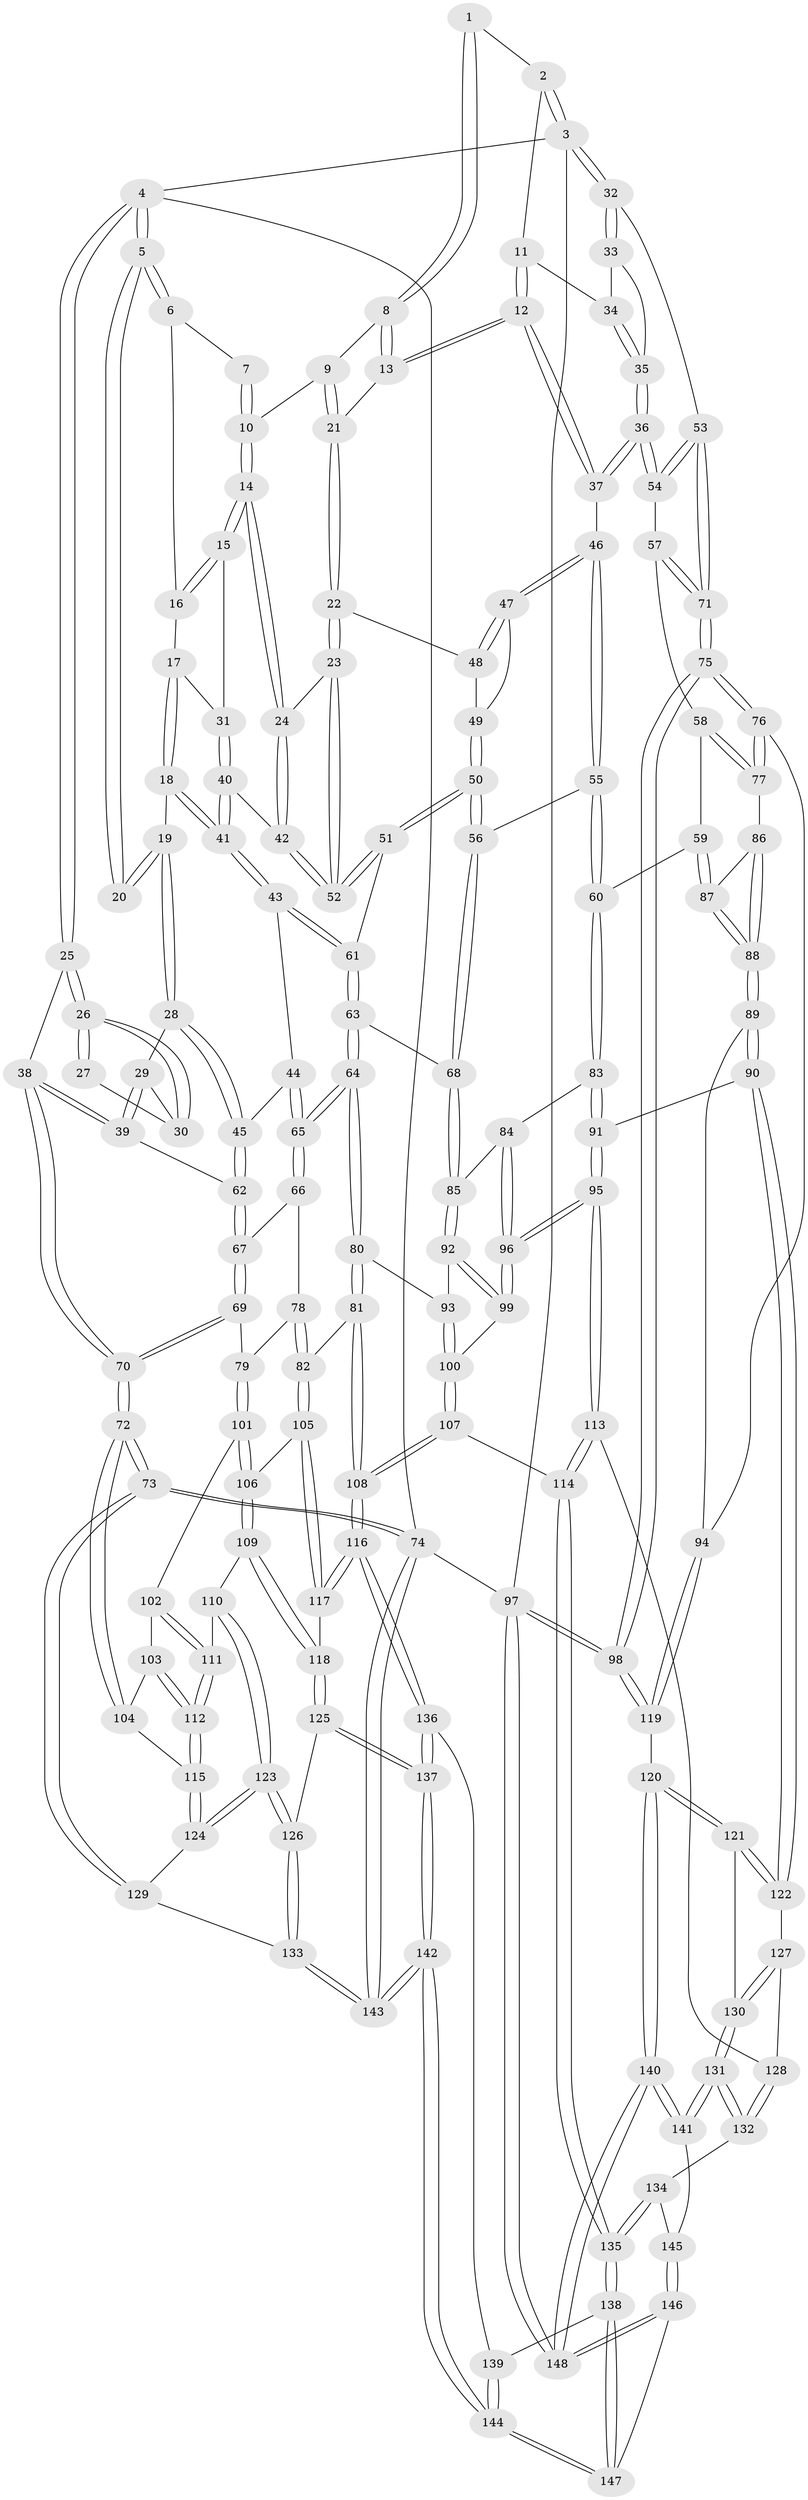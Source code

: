 // coarse degree distribution, {4: 0.35555555555555557, 5: 0.34444444444444444, 6: 0.12222222222222222, 3: 0.15555555555555556, 2: 0.011111111111111112, 7: 0.011111111111111112}
// Generated by graph-tools (version 1.1) at 2025/42/03/06/25 10:42:28]
// undirected, 148 vertices, 367 edges
graph export_dot {
graph [start="1"]
  node [color=gray90,style=filled];
  1 [pos="+0.8409222009648339+0"];
  2 [pos="+0.8882417979821271+0"];
  3 [pos="+1+0"];
  4 [pos="+0+0"];
  5 [pos="+0.30088976116564925+0"];
  6 [pos="+0.4027762174311564+0"];
  7 [pos="+0.5771230685878895+0"];
  8 [pos="+0.7259956998582372+0.019478852247737193"];
  9 [pos="+0.6917799754265164+0.041371863835943046"];
  10 [pos="+0.6205944431635554+0.039771847463419524"];
  11 [pos="+0.8449809064182708+0.08685836148657594"];
  12 [pos="+0.8200343809982925+0.12701637147565067"];
  13 [pos="+0.7856376693308558+0.1214769970825937"];
  14 [pos="+0.5889739697994614+0.10463113490117223"];
  15 [pos="+0.5782233941811986+0.10301294423845662"];
  16 [pos="+0.440339807324677+0"];
  17 [pos="+0.4599454682742194+0.08201824646515732"];
  18 [pos="+0.36574168311794997+0.12129431854215468"];
  19 [pos="+0.28842560588912924+0.05289201970897721"];
  20 [pos="+0.2648788408410654+0"];
  21 [pos="+0.7026771395727401+0.14336412585032848"];
  22 [pos="+0.6665646320707818+0.1671928612328908"];
  23 [pos="+0.6480300739716308+0.1685451088071476"];
  24 [pos="+0.6029702765996209+0.12449372207764677"];
  25 [pos="+0+0.09447394826362847"];
  26 [pos="+0+0.06620743927644344"];
  27 [pos="+0.21897737581929322+0"];
  28 [pos="+0.20809484442610626+0.2520439799274282"];
  29 [pos="+0.14106783149297308+0.12624991872993274"];
  30 [pos="+0.1451476790788752+0.08404465204128228"];
  31 [pos="+0.49715909645894674+0.12099044499550124"];
  32 [pos="+1+0"];
  33 [pos="+1+0"];
  34 [pos="+0.965356867574102+0.09267713381654949"];
  35 [pos="+0.9151515814589958+0.22576452804065536"];
  36 [pos="+0.9019938639905871+0.2541172863961476"];
  37 [pos="+0.8681115770103186+0.24237477956385875"];
  38 [pos="+0+0.15930102213073433"];
  39 [pos="+0+0.1784172537871149"];
  40 [pos="+0.44207139711745713+0.25097466935435275"];
  41 [pos="+0.4103773290030918+0.2581547206613288"];
  42 [pos="+0.4764608930915342+0.2601623924894128"];
  43 [pos="+0.3915514532101629+0.27420515532264744"];
  44 [pos="+0.3353156770684905+0.30248028763349066"];
  45 [pos="+0.2068036921748295+0.2832106950224494"];
  46 [pos="+0.8108836917738667+0.2715527634380828"];
  47 [pos="+0.786778156853835+0.2690562703699181"];
  48 [pos="+0.6899419891130102+0.19370439820566104"];
  49 [pos="+0.7019379892702855+0.29967038622856906"];
  50 [pos="+0.6200844929633724+0.3539459648227701"];
  51 [pos="+0.5935378691035509+0.3246596071835014"];
  52 [pos="+0.5835672744866293+0.30640091382240053"];
  53 [pos="+1+0.32435982099842325"];
  54 [pos="+0.9047274817933053+0.2561566328730736"];
  55 [pos="+0.752717777375189+0.45477529317168564"];
  56 [pos="+0.6295412659235261+0.3812773069024826"];
  57 [pos="+0.8847333332707626+0.418160531283296"];
  58 [pos="+0.861524901321055+0.4514171249869158"];
  59 [pos="+0.8004088944962051+0.477262487545939"];
  60 [pos="+0.7623945232744223+0.469001184472005"];
  61 [pos="+0.47376358483994474+0.4040252667883366"];
  62 [pos="+0.2065972059743887+0.28334427139092777"];
  63 [pos="+0.46103789767819686+0.49007292026541627"];
  64 [pos="+0.39805333266432846+0.5093708611416161"];
  65 [pos="+0.36867368564368924+0.4797874358594471"];
  66 [pos="+0.22232865373961055+0.48820888801501017"];
  67 [pos="+0.1804583767817883+0.3496582065694789"];
  68 [pos="+0.5414033617512553+0.501691108806249"];
  69 [pos="+0+0.4871497736858012"];
  70 [pos="+0+0.47535893243356453"];
  71 [pos="+1+0.3801055235756515"];
  72 [pos="+0+0.6260560671093062"];
  73 [pos="+0+0.8957896155132014"];
  74 [pos="+0+1"];
  75 [pos="+1+0.5054329105691334"];
  76 [pos="+1+0.5284249421013087"];
  77 [pos="+0.9921812696590501+0.5213030923079368"];
  78 [pos="+0.2199951383639065+0.49267071258943246"];
  79 [pos="+0.10225843253888266+0.5673133060733822"];
  80 [pos="+0.3861862004828355+0.570855330798794"];
  81 [pos="+0.3534352697758123+0.6240177212537062"];
  82 [pos="+0.279636371389798+0.6385450987017767"];
  83 [pos="+0.7476077664839055+0.4917992180182684"];
  84 [pos="+0.6694865513108553+0.549046721379676"];
  85 [pos="+0.5677342411734162+0.5480986264231718"];
  86 [pos="+0.9260463900409222+0.5585023799215144"];
  87 [pos="+0.8114161711898388+0.497814356141957"];
  88 [pos="+0.865041044925546+0.6513464832627327"];
  89 [pos="+0.8655638433345693+0.6655676024128827"];
  90 [pos="+0.7742163408961481+0.6949650828815299"];
  91 [pos="+0.7459154163178071+0.6916847350385854"];
  92 [pos="+0.5657818320921396+0.5664437308501714"];
  93 [pos="+0.4548220719393878+0.6063007798803621"];
  94 [pos="+0.8866254614417697+0.6770592479105826"];
  95 [pos="+0.6793447049122588+0.7100483731976022"];
  96 [pos="+0.6782346909087854+0.7084234510790435"];
  97 [pos="+1+1"];
  98 [pos="+1+0.8660454733297436"];
  99 [pos="+0.5672249133993889+0.6214708958724939"];
  100 [pos="+0.5142475422937381+0.6586961106064753"];
  101 [pos="+0.10375566351550866+0.5709514325947106"];
  102 [pos="+0.10113300091456544+0.6130197094332768"];
  103 [pos="+0.03598863271413733+0.6795167180682292"];
  104 [pos="+0.02953941397295837+0.6829397400816292"];
  105 [pos="+0.26032382889291694+0.6530644247943576"];
  106 [pos="+0.25872188768272203+0.6535117286951508"];
  107 [pos="+0.4574024418124403+0.7892834501708565"];
  108 [pos="+0.4481147690234631+0.7920792970109871"];
  109 [pos="+0.1996520867186013+0.7128874617285876"];
  110 [pos="+0.15882967968139602+0.7176248660105078"];
  111 [pos="+0.12860477183896987+0.7122565304930263"];
  112 [pos="+0.12209209082987539+0.7174691054046898"];
  113 [pos="+0.6441958872693173+0.7805309064398795"];
  114 [pos="+0.6083871083908252+0.8087957692981487"];
  115 [pos="+0.06355511667008788+0.781131314249487"];
  116 [pos="+0.41955186156869684+0.8252482593923393"];
  117 [pos="+0.3160240317978073+0.8133961985464889"];
  118 [pos="+0.2455834807927617+0.8335033080966884"];
  119 [pos="+1+0.8260844026032664"];
  120 [pos="+1+0.829400853752019"];
  121 [pos="+0.8951217561767603+0.842929187703783"];
  122 [pos="+0.8028585915685661+0.7835914595132548"];
  123 [pos="+0.16545456550990725+0.854750512269727"];
  124 [pos="+0.06269095660362438+0.7829071283114472"];
  125 [pos="+0.20902426864957238+0.8689531939800441"];
  126 [pos="+0.1759117174794826+0.8663024959718411"];
  127 [pos="+0.7620950085014762+0.8415019005073373"];
  128 [pos="+0.7471932399833019+0.8449712690159338"];
  129 [pos="+0.010940548479206233+0.8076163355873156"];
  130 [pos="+0.8408395221282816+0.8720433443318969"];
  131 [pos="+0.798641892979905+0.9462253795536147"];
  132 [pos="+0.7449475633643701+0.9208164740034257"];
  133 [pos="+0.11364007771771034+0.9182783290693181"];
  134 [pos="+0.7105325785502167+0.932377587981313"];
  135 [pos="+0.6256095476702884+0.9220089161384843"];
  136 [pos="+0.41937765497077517+0.831757459608218"];
  137 [pos="+0.2671004003099475+1"];
  138 [pos="+0.5733285059906482+1"];
  139 [pos="+0.43188353903686144+0.8700658966518653"];
  140 [pos="+0.8394574734535485+1"];
  141 [pos="+0.8127425040860494+0.9821512033470827"];
  142 [pos="+0.2611018148571718+1"];
  143 [pos="+0+1"];
  144 [pos="+0.3550419517039058+1"];
  145 [pos="+0.7193314718725676+0.9838713355156522"];
  146 [pos="+0.6541813172267112+1"];
  147 [pos="+0.5694833108482862+1"];
  148 [pos="+0.8397766873582525+1"];
  1 -- 2;
  1 -- 8;
  1 -- 8;
  2 -- 3;
  2 -- 3;
  2 -- 11;
  3 -- 4;
  3 -- 32;
  3 -- 32;
  3 -- 97;
  4 -- 5;
  4 -- 5;
  4 -- 25;
  4 -- 25;
  4 -- 74;
  5 -- 6;
  5 -- 6;
  5 -- 20;
  5 -- 20;
  6 -- 7;
  6 -- 16;
  7 -- 10;
  7 -- 10;
  8 -- 9;
  8 -- 13;
  8 -- 13;
  9 -- 10;
  9 -- 21;
  9 -- 21;
  10 -- 14;
  10 -- 14;
  11 -- 12;
  11 -- 12;
  11 -- 34;
  12 -- 13;
  12 -- 13;
  12 -- 37;
  12 -- 37;
  13 -- 21;
  14 -- 15;
  14 -- 15;
  14 -- 24;
  14 -- 24;
  15 -- 16;
  15 -- 16;
  15 -- 31;
  16 -- 17;
  17 -- 18;
  17 -- 18;
  17 -- 31;
  18 -- 19;
  18 -- 41;
  18 -- 41;
  19 -- 20;
  19 -- 20;
  19 -- 28;
  19 -- 28;
  21 -- 22;
  21 -- 22;
  22 -- 23;
  22 -- 23;
  22 -- 48;
  23 -- 24;
  23 -- 52;
  23 -- 52;
  24 -- 42;
  24 -- 42;
  25 -- 26;
  25 -- 26;
  25 -- 38;
  26 -- 27;
  26 -- 27;
  26 -- 30;
  26 -- 30;
  27 -- 30;
  28 -- 29;
  28 -- 45;
  28 -- 45;
  29 -- 30;
  29 -- 39;
  29 -- 39;
  31 -- 40;
  31 -- 40;
  32 -- 33;
  32 -- 33;
  32 -- 53;
  33 -- 34;
  33 -- 35;
  34 -- 35;
  34 -- 35;
  35 -- 36;
  35 -- 36;
  36 -- 37;
  36 -- 37;
  36 -- 54;
  36 -- 54;
  37 -- 46;
  38 -- 39;
  38 -- 39;
  38 -- 70;
  38 -- 70;
  39 -- 62;
  40 -- 41;
  40 -- 41;
  40 -- 42;
  41 -- 43;
  41 -- 43;
  42 -- 52;
  42 -- 52;
  43 -- 44;
  43 -- 61;
  43 -- 61;
  44 -- 45;
  44 -- 65;
  44 -- 65;
  45 -- 62;
  45 -- 62;
  46 -- 47;
  46 -- 47;
  46 -- 55;
  46 -- 55;
  47 -- 48;
  47 -- 48;
  47 -- 49;
  48 -- 49;
  49 -- 50;
  49 -- 50;
  50 -- 51;
  50 -- 51;
  50 -- 56;
  50 -- 56;
  51 -- 52;
  51 -- 52;
  51 -- 61;
  53 -- 54;
  53 -- 54;
  53 -- 71;
  53 -- 71;
  54 -- 57;
  55 -- 56;
  55 -- 60;
  55 -- 60;
  56 -- 68;
  56 -- 68;
  57 -- 58;
  57 -- 71;
  57 -- 71;
  58 -- 59;
  58 -- 77;
  58 -- 77;
  59 -- 60;
  59 -- 87;
  59 -- 87;
  60 -- 83;
  60 -- 83;
  61 -- 63;
  61 -- 63;
  62 -- 67;
  62 -- 67;
  63 -- 64;
  63 -- 64;
  63 -- 68;
  64 -- 65;
  64 -- 65;
  64 -- 80;
  64 -- 80;
  65 -- 66;
  65 -- 66;
  66 -- 67;
  66 -- 78;
  67 -- 69;
  67 -- 69;
  68 -- 85;
  68 -- 85;
  69 -- 70;
  69 -- 70;
  69 -- 79;
  70 -- 72;
  70 -- 72;
  71 -- 75;
  71 -- 75;
  72 -- 73;
  72 -- 73;
  72 -- 104;
  72 -- 104;
  73 -- 74;
  73 -- 74;
  73 -- 129;
  73 -- 129;
  74 -- 143;
  74 -- 143;
  74 -- 97;
  75 -- 76;
  75 -- 76;
  75 -- 98;
  75 -- 98;
  76 -- 77;
  76 -- 77;
  76 -- 94;
  77 -- 86;
  78 -- 79;
  78 -- 82;
  78 -- 82;
  79 -- 101;
  79 -- 101;
  80 -- 81;
  80 -- 81;
  80 -- 93;
  81 -- 82;
  81 -- 108;
  81 -- 108;
  82 -- 105;
  82 -- 105;
  83 -- 84;
  83 -- 91;
  83 -- 91;
  84 -- 85;
  84 -- 96;
  84 -- 96;
  85 -- 92;
  85 -- 92;
  86 -- 87;
  86 -- 88;
  86 -- 88;
  87 -- 88;
  87 -- 88;
  88 -- 89;
  88 -- 89;
  89 -- 90;
  89 -- 90;
  89 -- 94;
  90 -- 91;
  90 -- 122;
  90 -- 122;
  91 -- 95;
  91 -- 95;
  92 -- 93;
  92 -- 99;
  92 -- 99;
  93 -- 100;
  93 -- 100;
  94 -- 119;
  94 -- 119;
  95 -- 96;
  95 -- 96;
  95 -- 113;
  95 -- 113;
  96 -- 99;
  96 -- 99;
  97 -- 98;
  97 -- 98;
  97 -- 148;
  97 -- 148;
  98 -- 119;
  98 -- 119;
  99 -- 100;
  100 -- 107;
  100 -- 107;
  101 -- 102;
  101 -- 106;
  101 -- 106;
  102 -- 103;
  102 -- 111;
  102 -- 111;
  103 -- 104;
  103 -- 112;
  103 -- 112;
  104 -- 115;
  105 -- 106;
  105 -- 117;
  105 -- 117;
  106 -- 109;
  106 -- 109;
  107 -- 108;
  107 -- 108;
  107 -- 114;
  108 -- 116;
  108 -- 116;
  109 -- 110;
  109 -- 118;
  109 -- 118;
  110 -- 111;
  110 -- 123;
  110 -- 123;
  111 -- 112;
  111 -- 112;
  112 -- 115;
  112 -- 115;
  113 -- 114;
  113 -- 114;
  113 -- 128;
  114 -- 135;
  114 -- 135;
  115 -- 124;
  115 -- 124;
  116 -- 117;
  116 -- 117;
  116 -- 136;
  116 -- 136;
  117 -- 118;
  118 -- 125;
  118 -- 125;
  119 -- 120;
  120 -- 121;
  120 -- 121;
  120 -- 140;
  120 -- 140;
  121 -- 122;
  121 -- 122;
  121 -- 130;
  122 -- 127;
  123 -- 124;
  123 -- 124;
  123 -- 126;
  123 -- 126;
  124 -- 129;
  125 -- 126;
  125 -- 137;
  125 -- 137;
  126 -- 133;
  126 -- 133;
  127 -- 128;
  127 -- 130;
  127 -- 130;
  128 -- 132;
  128 -- 132;
  129 -- 133;
  130 -- 131;
  130 -- 131;
  131 -- 132;
  131 -- 132;
  131 -- 141;
  131 -- 141;
  132 -- 134;
  133 -- 143;
  133 -- 143;
  134 -- 135;
  134 -- 135;
  134 -- 145;
  135 -- 138;
  135 -- 138;
  136 -- 137;
  136 -- 137;
  136 -- 139;
  137 -- 142;
  137 -- 142;
  138 -- 139;
  138 -- 147;
  138 -- 147;
  139 -- 144;
  139 -- 144;
  140 -- 141;
  140 -- 141;
  140 -- 148;
  140 -- 148;
  141 -- 145;
  142 -- 143;
  142 -- 143;
  142 -- 144;
  142 -- 144;
  144 -- 147;
  144 -- 147;
  145 -- 146;
  145 -- 146;
  146 -- 147;
  146 -- 148;
  146 -- 148;
}
